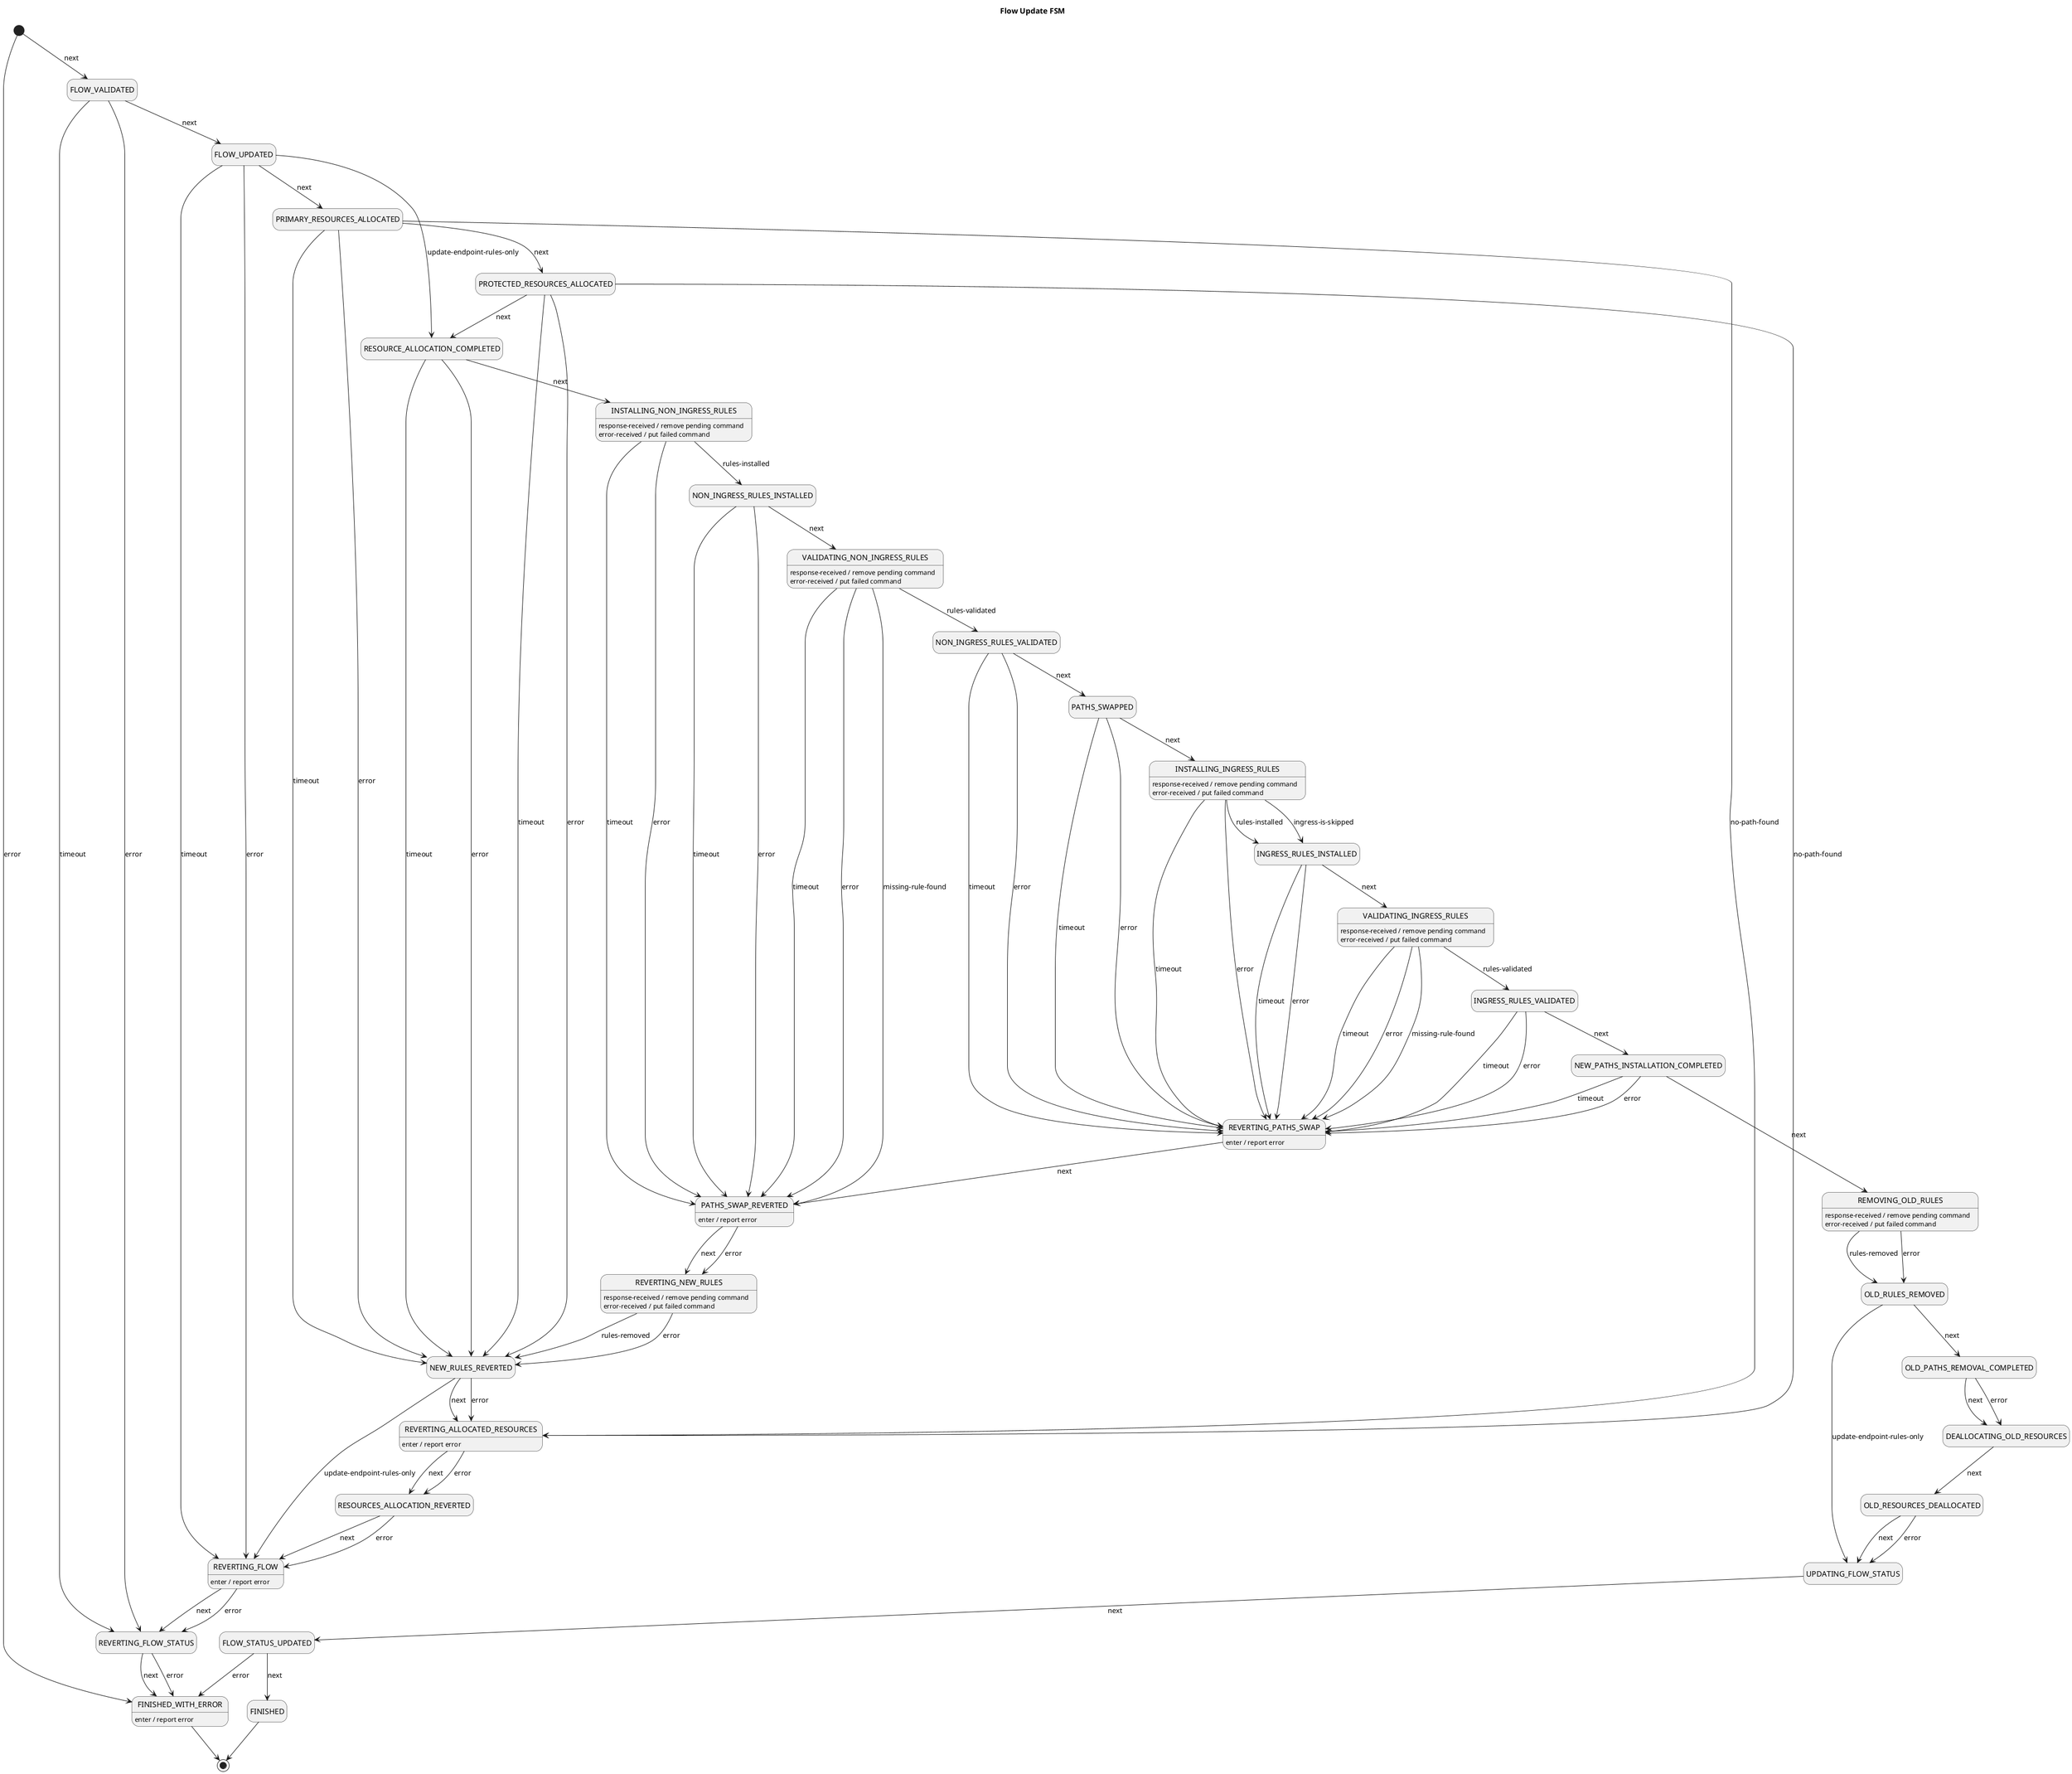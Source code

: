 flow-update-fsm.png was created with draw.io to make the diagram easier to read.

The current file was created so that in the case of a FSM design change we have the textual difference of what was
changed. This file exactly describes all the transitions in the implemented FSM.

@startuml
title Flow Update FSM
hide empty description

[*] --> FLOW_VALIDATED : next
[*] --> FINISHED_WITH_ERROR : error

FLOW_VALIDATED --> FLOW_UPDATED : next
FLOW_VALIDATED --> REVERTING_FLOW_STATUS : timeout
FLOW_VALIDATED --> REVERTING_FLOW_STATUS : error

FLOW_UPDATED --> PRIMARY_RESOURCES_ALLOCATED : next
FLOW_UPDATED --> RESOURCE_ALLOCATION_COMPLETED : update-endpoint-rules-only
FLOW_UPDATED --> REVERTING_FLOW: timeout
FLOW_UPDATED --> REVERTING_FLOW: error

PRIMARY_RESOURCES_ALLOCATED --> PROTECTED_RESOURCES_ALLOCATED : next
PRIMARY_RESOURCES_ALLOCATED --> NEW_RULES_REVERTED : timeout
PRIMARY_RESOURCES_ALLOCATED --> NEW_RULES_REVERTED : error
PRIMARY_RESOURCES_ALLOCATED --> REVERTING_ALLOCATED_RESOURCES : no-path-found

PROTECTED_RESOURCES_ALLOCATED --> RESOURCE_ALLOCATION_COMPLETED : next
PROTECTED_RESOURCES_ALLOCATED --> NEW_RULES_REVERTED : timeout
PROTECTED_RESOURCES_ALLOCATED --> NEW_RULES_REVERTED : error
PROTECTED_RESOURCES_ALLOCATED --> REVERTING_ALLOCATED_RESOURCES : no-path-found

RESOURCE_ALLOCATION_COMPLETED --> INSTALLING_NON_INGRESS_RULES : next
RESOURCE_ALLOCATION_COMPLETED --> NEW_RULES_REVERTED : timeout
RESOURCE_ALLOCATION_COMPLETED --> NEW_RULES_REVERTED : error

INSTALLING_NON_INGRESS_RULES : response-received / remove pending command
INSTALLING_NON_INGRESS_RULES : error-received / put failed command
INSTALLING_NON_INGRESS_RULES --> NON_INGRESS_RULES_INSTALLED : rules-installed
INSTALLING_NON_INGRESS_RULES --> PATHS_SWAP_REVERTED : timeout
INSTALLING_NON_INGRESS_RULES --> PATHS_SWAP_REVERTED : error

NON_INGRESS_RULES_INSTALLED --> VALIDATING_NON_INGRESS_RULES : next
NON_INGRESS_RULES_INSTALLED --> PATHS_SWAP_REVERTED : timeout
NON_INGRESS_RULES_INSTALLED --> PATHS_SWAP_REVERTED : error

VALIDATING_NON_INGRESS_RULES : response-received / remove pending command
VALIDATING_NON_INGRESS_RULES : error-received / put failed command
VALIDATING_NON_INGRESS_RULES --> NON_INGRESS_RULES_VALIDATED : rules-validated
VALIDATING_NON_INGRESS_RULES --> PATHS_SWAP_REVERTED : timeout
VALIDATING_NON_INGRESS_RULES --> PATHS_SWAP_REVERTED : error
VALIDATING_NON_INGRESS_RULES --> PATHS_SWAP_REVERTED : missing-rule-found

NON_INGRESS_RULES_VALIDATED --> PATHS_SWAPPED : next
NON_INGRESS_RULES_VALIDATED --> REVERTING_PATHS_SWAP : timeout
NON_INGRESS_RULES_VALIDATED --> REVERTING_PATHS_SWAP : error

PATHS_SWAPPED --> INSTALLING_INGRESS_RULES : next
PATHS_SWAPPED --> REVERTING_PATHS_SWAP : timeout
PATHS_SWAPPED --> REVERTING_PATHS_SWAP : error

INSTALLING_INGRESS_RULES : response-received / remove pending command
INSTALLING_INGRESS_RULES : error-received / put failed command
INSTALLING_INGRESS_RULES --> INGRESS_RULES_INSTALLED : rules-installed
INSTALLING_INGRESS_RULES --> INGRESS_RULES_INSTALLED : ingress-is-skipped
INSTALLING_INGRESS_RULES --> REVERTING_PATHS_SWAP : timeout
INSTALLING_INGRESS_RULES --> REVERTING_PATHS_SWAP : error

INGRESS_RULES_INSTALLED --> VALIDATING_INGRESS_RULES : next
INGRESS_RULES_INSTALLED --> REVERTING_PATHS_SWAP : timeout
INGRESS_RULES_INSTALLED --> REVERTING_PATHS_SWAP : error

VALIDATING_INGRESS_RULES : response-received / remove pending command
VALIDATING_INGRESS_RULES : error-received / put failed command
VALIDATING_INGRESS_RULES --> INGRESS_RULES_VALIDATED : rules-validated
VALIDATING_INGRESS_RULES --> REVERTING_PATHS_SWAP : timeout
VALIDATING_INGRESS_RULES --> REVERTING_PATHS_SWAP : error
VALIDATING_INGRESS_RULES --> REVERTING_PATHS_SWAP : missing-rule-found

INGRESS_RULES_VALIDATED --> NEW_PATHS_INSTALLATION_COMPLETED : next
INGRESS_RULES_VALIDATED --> REVERTING_PATHS_SWAP : timeout
INGRESS_RULES_VALIDATED --> REVERTING_PATHS_SWAP : error

NEW_PATHS_INSTALLATION_COMPLETED --> REMOVING_OLD_RULES : next
NEW_PATHS_INSTALLATION_COMPLETED --> REVERTING_PATHS_SWAP : timeout
NEW_PATHS_INSTALLATION_COMPLETED --> REVERTING_PATHS_SWAP : error

REMOVING_OLD_RULES : response-received / remove pending command
REMOVING_OLD_RULES : error-received / put failed command
REMOVING_OLD_RULES --> OLD_RULES_REMOVED : rules-removed
REMOVING_OLD_RULES --> OLD_RULES_REMOVED : error

OLD_RULES_REMOVED --> OLD_PATHS_REMOVAL_COMPLETED : next
OLD_RULES_REMOVED --> UPDATING_FLOW_STATUS : update-endpoint-rules-only

OLD_PATHS_REMOVAL_COMPLETED --> DEALLOCATING_OLD_RESOURCES : next
OLD_PATHS_REMOVAL_COMPLETED --> DEALLOCATING_OLD_RESOURCES : error

DEALLOCATING_OLD_RESOURCES --> OLD_RESOURCES_DEALLOCATED : next

OLD_RESOURCES_DEALLOCATED --> UPDATING_FLOW_STATUS : next
OLD_RESOURCES_DEALLOCATED --> UPDATING_FLOW_STATUS : error

UPDATING_FLOW_STATUS --> FLOW_STATUS_UPDATED : next

FLOW_STATUS_UPDATED --> FINISHED : next
FLOW_STATUS_UPDATED --> FINISHED_WITH_ERROR : error

FINISHED --> [*]

FINISHED_WITH_ERROR : enter / report error
FINISHED_WITH_ERROR --> [*]

REVERTING_PATHS_SWAP : enter / report error
REVERTING_PATHS_SWAP --> PATHS_SWAP_REVERTED : next

PATHS_SWAP_REVERTED : enter / report error
PATHS_SWAP_REVERTED --> REVERTING_NEW_RULES : next
PATHS_SWAP_REVERTED --> REVERTING_NEW_RULES : error

REVERTING_NEW_RULES : response-received / remove pending command
REVERTING_NEW_RULES : error-received / put failed command
REVERTING_NEW_RULES --> NEW_RULES_REVERTED : rules-removed
REVERTING_NEW_RULES --> NEW_RULES_REVERTED : error

NEW_RULES_REVERTED --> REVERTING_ALLOCATED_RESOURCES : next
NEW_RULES_REVERTED --> REVERTING_ALLOCATED_RESOURCES : error
NEW_RULES_REVERTED --> REVERTING_FLOW : update-endpoint-rules-only

REVERTING_ALLOCATED_RESOURCES : enter / report error
REVERTING_ALLOCATED_RESOURCES --> RESOURCES_ALLOCATION_REVERTED : next
REVERTING_ALLOCATED_RESOURCES --> RESOURCES_ALLOCATION_REVERTED : error

RESOURCES_ALLOCATION_REVERTED --> REVERTING_FLOW : next
RESOURCES_ALLOCATION_REVERTED --> REVERTING_FLOW : error

REVERTING_FLOW : enter / report error
REVERTING_FLOW --> REVERTING_FLOW_STATUS : next
REVERTING_FLOW --> REVERTING_FLOW_STATUS : error

REVERTING_FLOW_STATUS --> FINISHED_WITH_ERROR : next
REVERTING_FLOW_STATUS --> FINISHED_WITH_ERROR : error

@enduml
